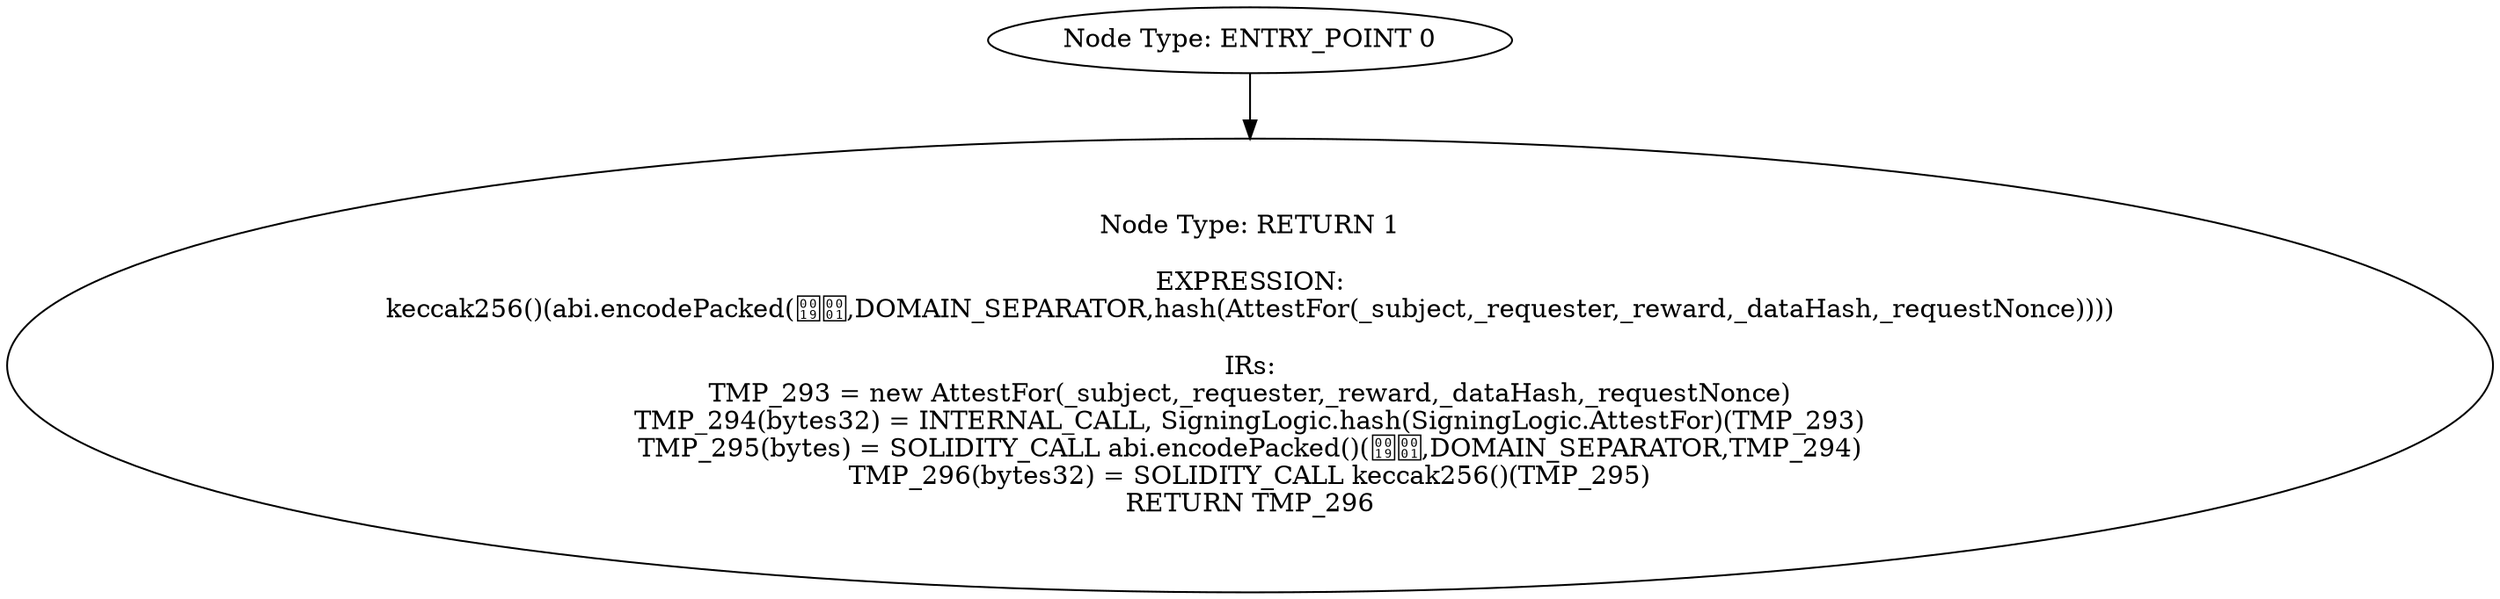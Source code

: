 digraph{
0[label="Node Type: ENTRY_POINT 0
"];
0->1;
1[label="Node Type: RETURN 1

EXPRESSION:
keccak256()(abi.encodePacked(,DOMAIN_SEPARATOR,hash(AttestFor(_subject,_requester,_reward,_dataHash,_requestNonce))))

IRs:
TMP_293 = new AttestFor(_subject,_requester,_reward,_dataHash,_requestNonce)
TMP_294(bytes32) = INTERNAL_CALL, SigningLogic.hash(SigningLogic.AttestFor)(TMP_293)
TMP_295(bytes) = SOLIDITY_CALL abi.encodePacked()(,DOMAIN_SEPARATOR,TMP_294)
TMP_296(bytes32) = SOLIDITY_CALL keccak256()(TMP_295)
RETURN TMP_296"];
}
